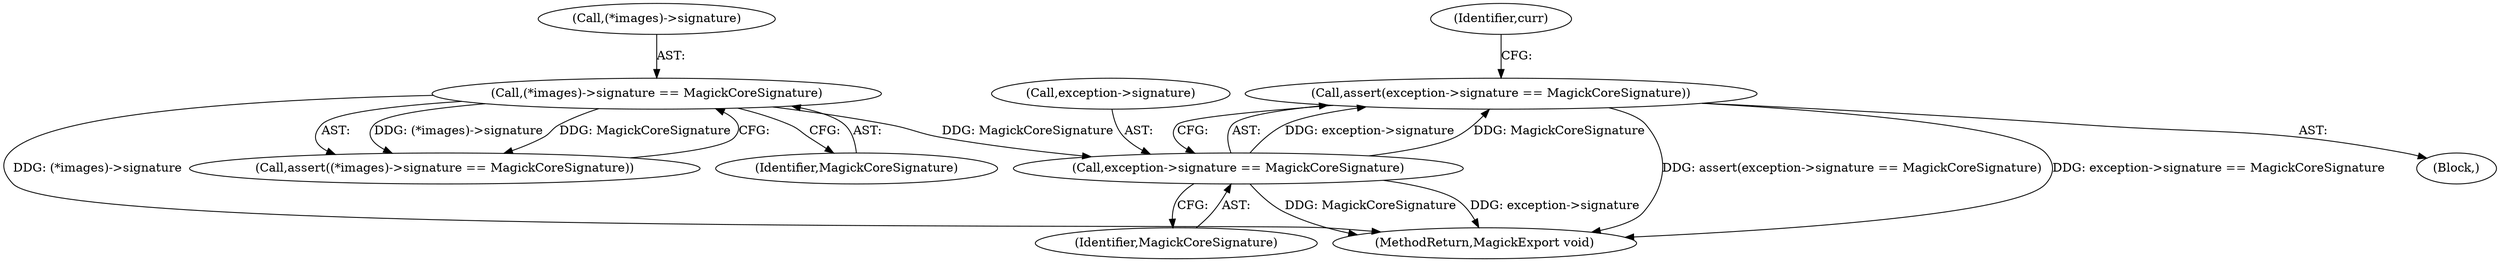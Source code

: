 digraph "0_ImageMagick6_1ddcf2e4f28029a888cadef2e757509ef5047ad8@API" {
"1000145" [label="(Call,assert(exception->signature == MagickCoreSignature))"];
"1000146" [label="(Call,exception->signature == MagickCoreSignature)"];
"1000116" [label="(Call,(*images)->signature == MagickCoreSignature)"];
"1000146" [label="(Call,exception->signature == MagickCoreSignature)"];
"1000150" [label="(Identifier,MagickCoreSignature)"];
"1000145" [label="(Call,assert(exception->signature == MagickCoreSignature))"];
"1000147" [label="(Call,exception->signature)"];
"1000284" [label="(MethodReturn,MagickExport void)"];
"1000117" [label="(Call,(*images)->signature)"];
"1000104" [label="(Block,)"];
"1000115" [label="(Call,assert((*images)->signature == MagickCoreSignature))"];
"1000121" [label="(Identifier,MagickCoreSignature)"];
"1000152" [label="(Identifier,curr)"];
"1000116" [label="(Call,(*images)->signature == MagickCoreSignature)"];
"1000145" -> "1000104"  [label="AST: "];
"1000145" -> "1000146"  [label="CFG: "];
"1000146" -> "1000145"  [label="AST: "];
"1000152" -> "1000145"  [label="CFG: "];
"1000145" -> "1000284"  [label="DDG: assert(exception->signature == MagickCoreSignature)"];
"1000145" -> "1000284"  [label="DDG: exception->signature == MagickCoreSignature"];
"1000146" -> "1000145"  [label="DDG: exception->signature"];
"1000146" -> "1000145"  [label="DDG: MagickCoreSignature"];
"1000146" -> "1000150"  [label="CFG: "];
"1000147" -> "1000146"  [label="AST: "];
"1000150" -> "1000146"  [label="AST: "];
"1000146" -> "1000284"  [label="DDG: MagickCoreSignature"];
"1000146" -> "1000284"  [label="DDG: exception->signature"];
"1000116" -> "1000146"  [label="DDG: MagickCoreSignature"];
"1000116" -> "1000115"  [label="AST: "];
"1000116" -> "1000121"  [label="CFG: "];
"1000117" -> "1000116"  [label="AST: "];
"1000121" -> "1000116"  [label="AST: "];
"1000115" -> "1000116"  [label="CFG: "];
"1000116" -> "1000284"  [label="DDG: (*images)->signature"];
"1000116" -> "1000115"  [label="DDG: (*images)->signature"];
"1000116" -> "1000115"  [label="DDG: MagickCoreSignature"];
}
